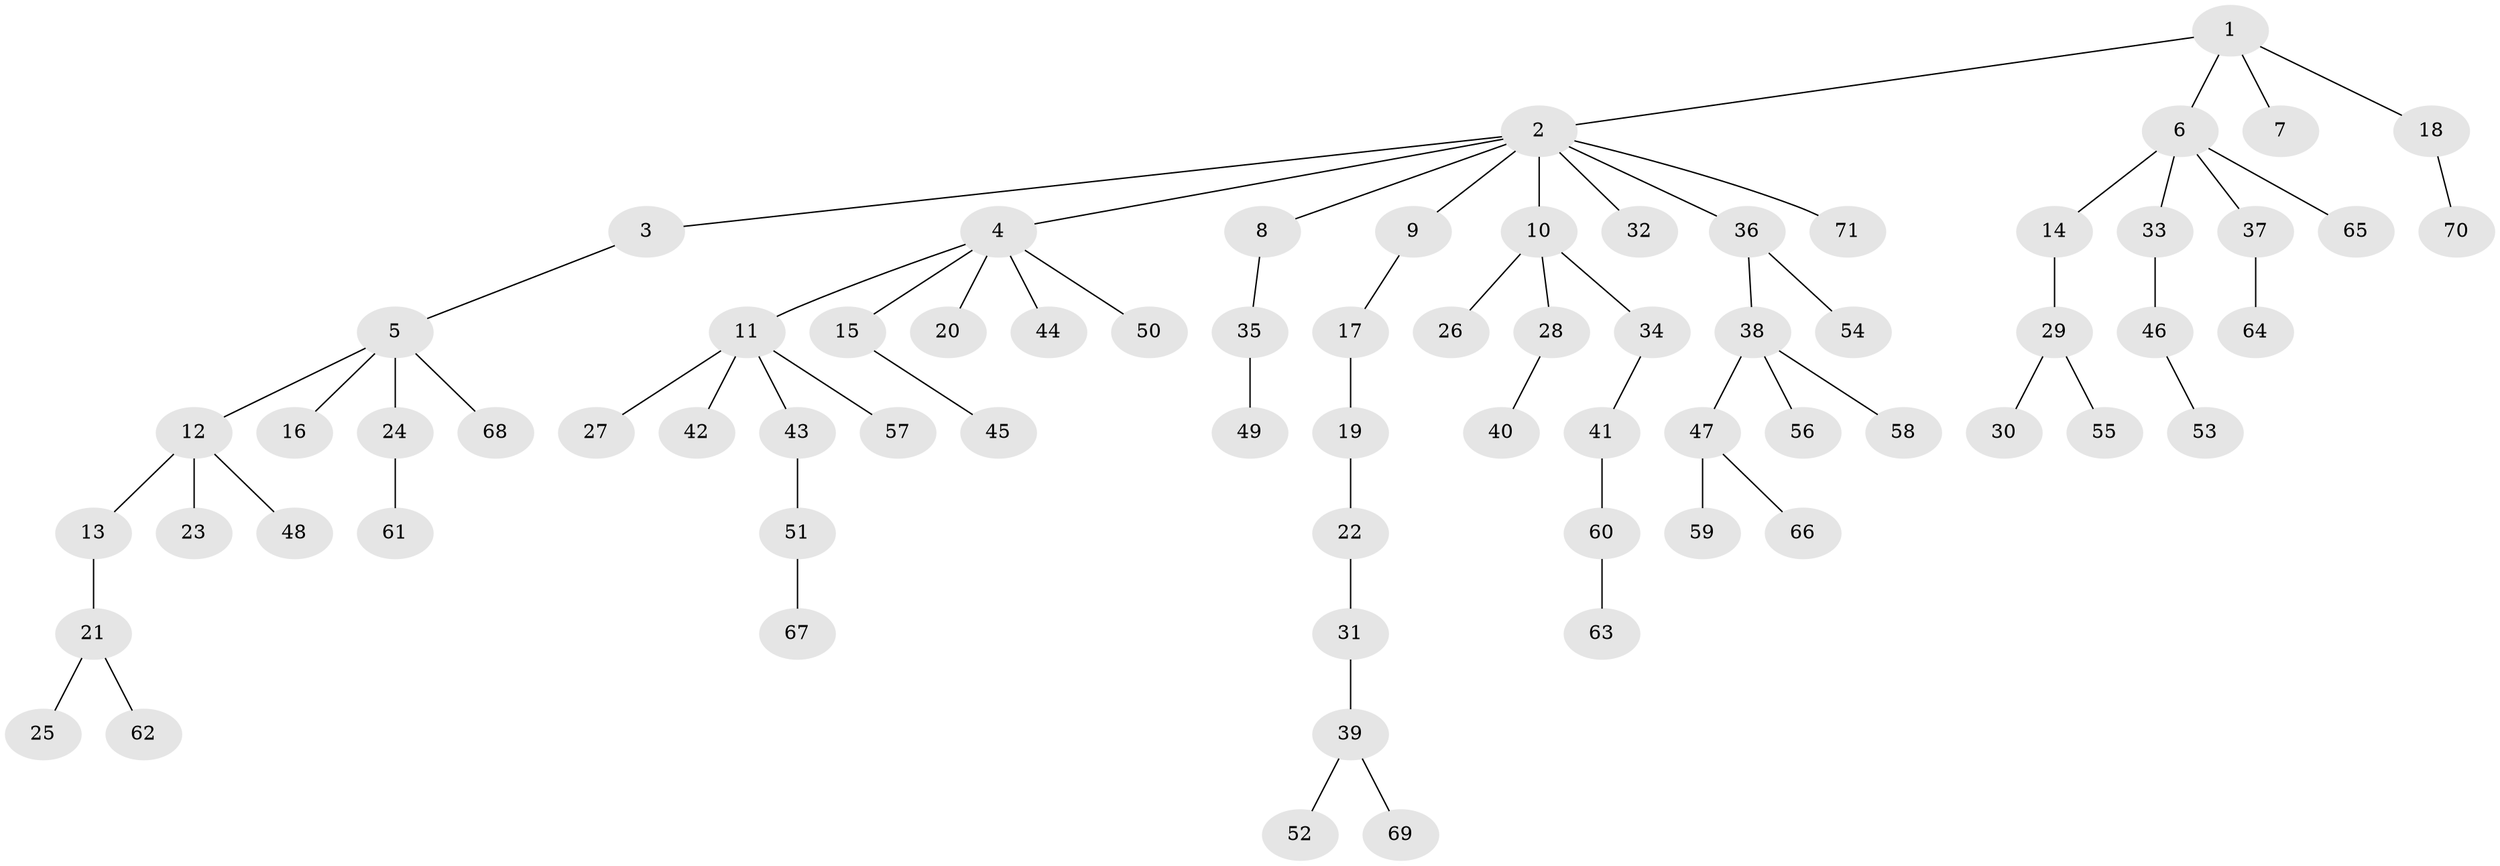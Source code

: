 // Generated by graph-tools (version 1.1) at 2025/11/02/27/25 16:11:26]
// undirected, 71 vertices, 70 edges
graph export_dot {
graph [start="1"]
  node [color=gray90,style=filled];
  1;
  2;
  3;
  4;
  5;
  6;
  7;
  8;
  9;
  10;
  11;
  12;
  13;
  14;
  15;
  16;
  17;
  18;
  19;
  20;
  21;
  22;
  23;
  24;
  25;
  26;
  27;
  28;
  29;
  30;
  31;
  32;
  33;
  34;
  35;
  36;
  37;
  38;
  39;
  40;
  41;
  42;
  43;
  44;
  45;
  46;
  47;
  48;
  49;
  50;
  51;
  52;
  53;
  54;
  55;
  56;
  57;
  58;
  59;
  60;
  61;
  62;
  63;
  64;
  65;
  66;
  67;
  68;
  69;
  70;
  71;
  1 -- 2;
  1 -- 6;
  1 -- 7;
  1 -- 18;
  2 -- 3;
  2 -- 4;
  2 -- 8;
  2 -- 9;
  2 -- 10;
  2 -- 32;
  2 -- 36;
  2 -- 71;
  3 -- 5;
  4 -- 11;
  4 -- 15;
  4 -- 20;
  4 -- 44;
  4 -- 50;
  5 -- 12;
  5 -- 16;
  5 -- 24;
  5 -- 68;
  6 -- 14;
  6 -- 33;
  6 -- 37;
  6 -- 65;
  8 -- 35;
  9 -- 17;
  10 -- 26;
  10 -- 28;
  10 -- 34;
  11 -- 27;
  11 -- 42;
  11 -- 43;
  11 -- 57;
  12 -- 13;
  12 -- 23;
  12 -- 48;
  13 -- 21;
  14 -- 29;
  15 -- 45;
  17 -- 19;
  18 -- 70;
  19 -- 22;
  21 -- 25;
  21 -- 62;
  22 -- 31;
  24 -- 61;
  28 -- 40;
  29 -- 30;
  29 -- 55;
  31 -- 39;
  33 -- 46;
  34 -- 41;
  35 -- 49;
  36 -- 38;
  36 -- 54;
  37 -- 64;
  38 -- 47;
  38 -- 56;
  38 -- 58;
  39 -- 52;
  39 -- 69;
  41 -- 60;
  43 -- 51;
  46 -- 53;
  47 -- 59;
  47 -- 66;
  51 -- 67;
  60 -- 63;
}
